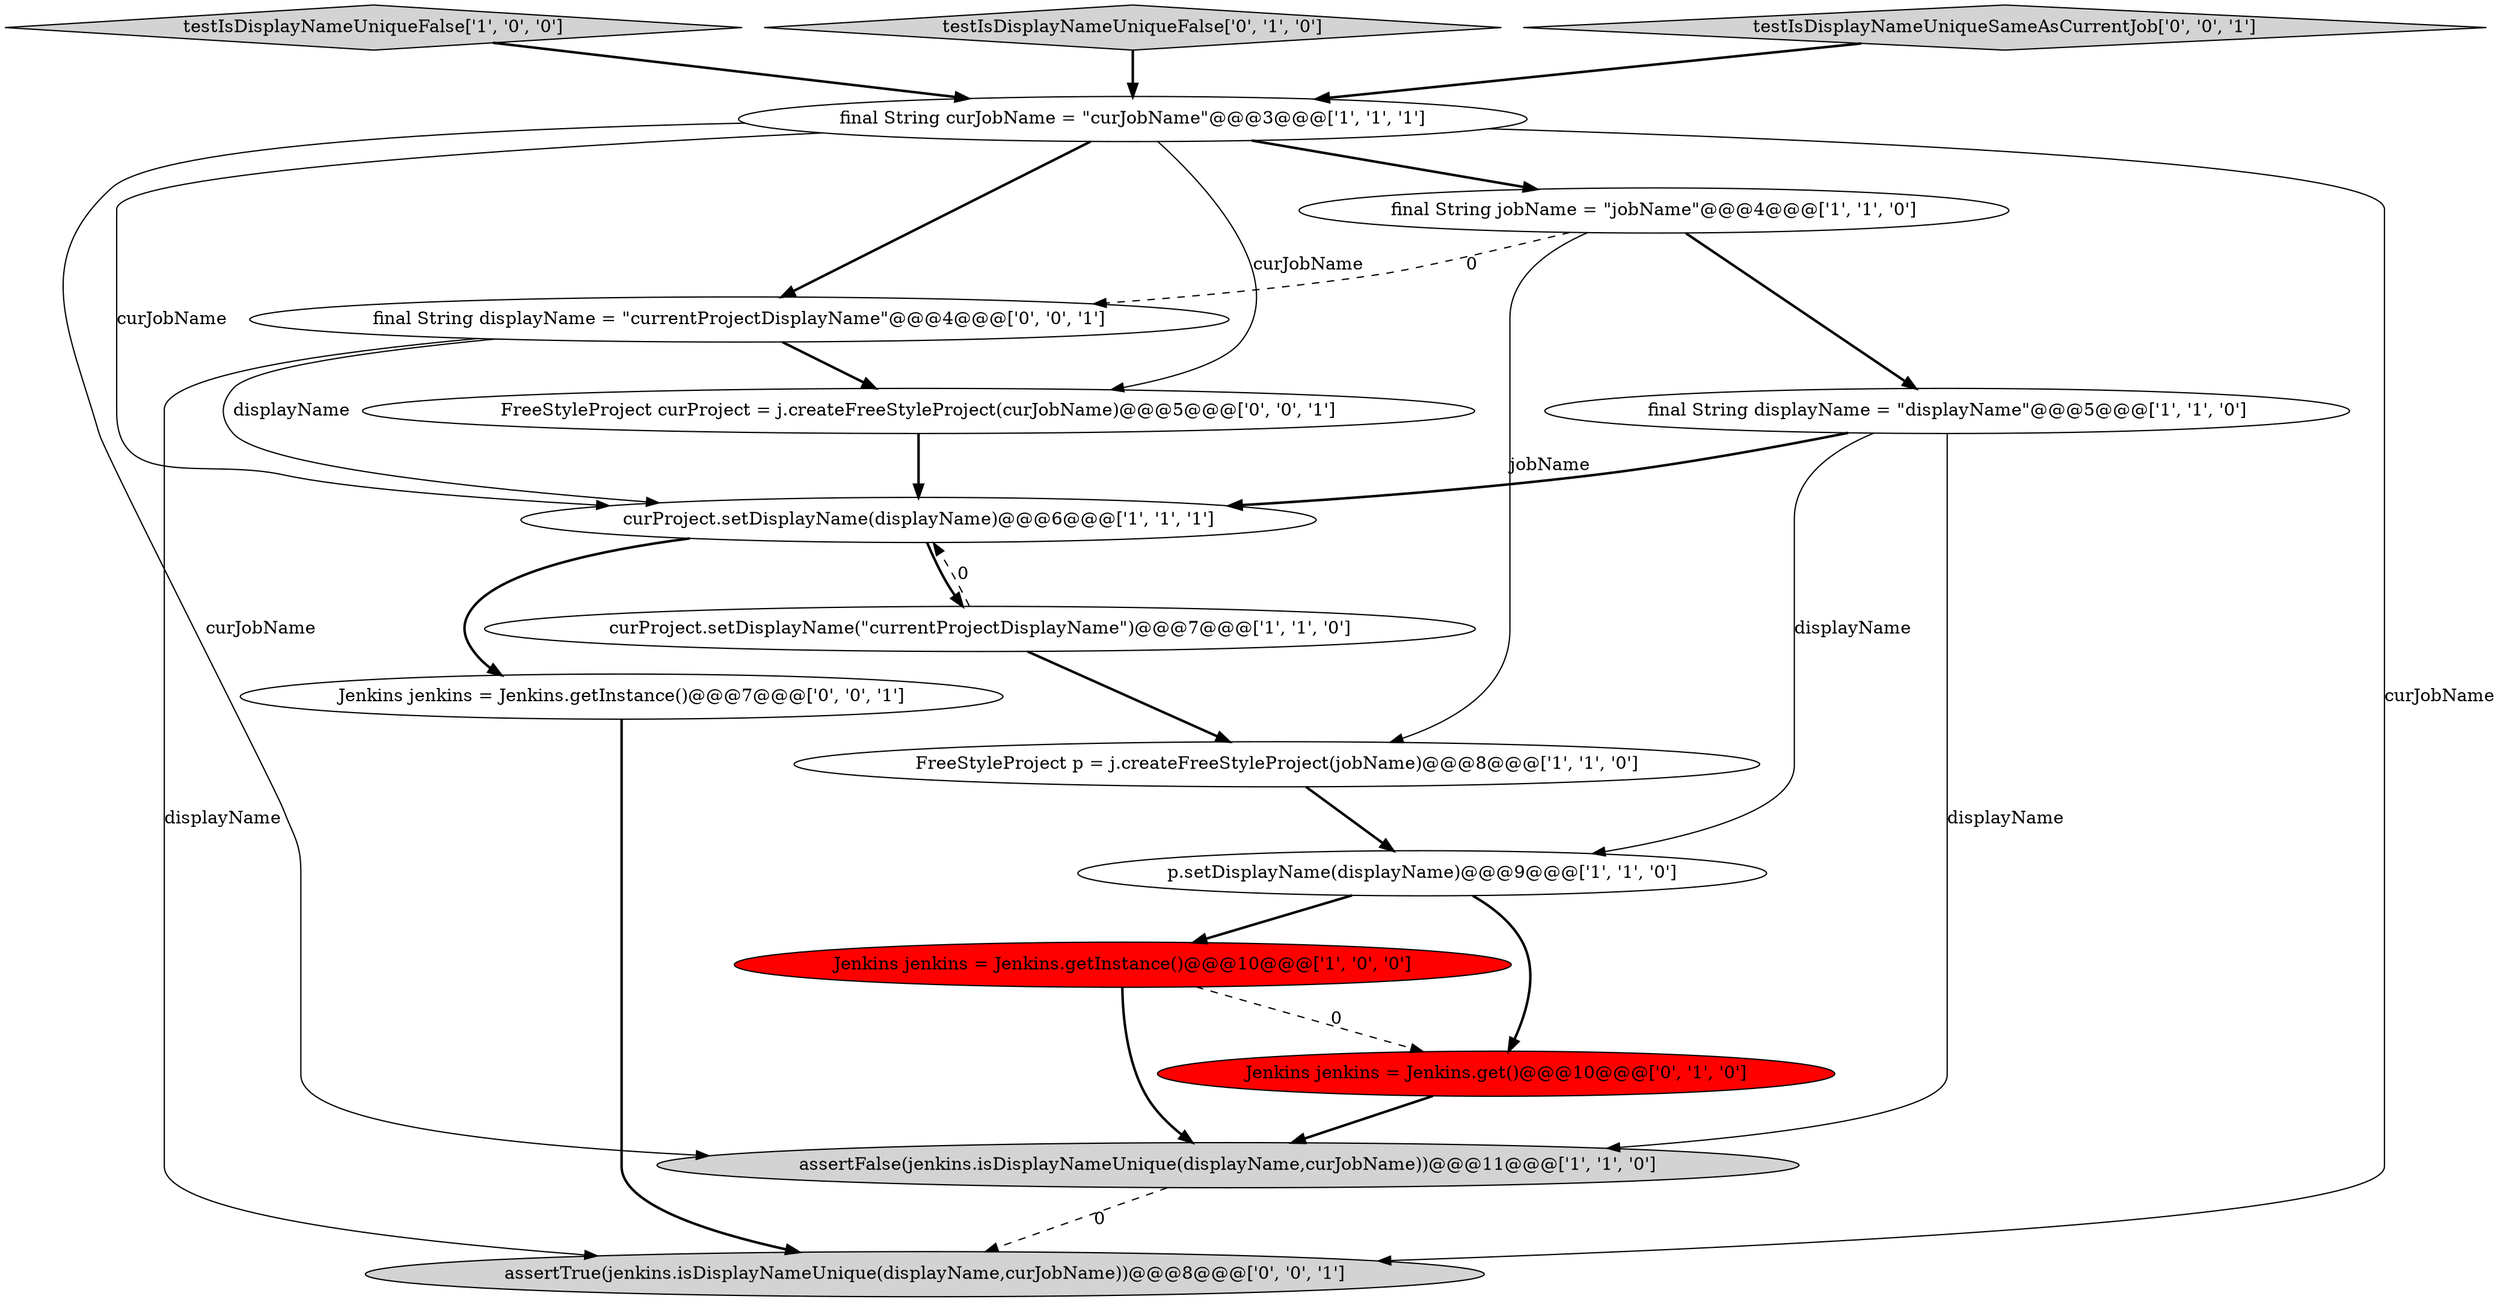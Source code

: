 digraph {
4 [style = filled, label = "curProject.setDisplayName(displayName)@@@6@@@['1', '1', '1']", fillcolor = white, shape = ellipse image = "AAA0AAABBB1BBB"];
3 [style = filled, label = "final String jobName = \"jobName\"@@@4@@@['1', '1', '0']", fillcolor = white, shape = ellipse image = "AAA0AAABBB1BBB"];
5 [style = filled, label = "assertFalse(jenkins.isDisplayNameUnique(displayName,curJobName))@@@11@@@['1', '1', '0']", fillcolor = lightgray, shape = ellipse image = "AAA0AAABBB1BBB"];
0 [style = filled, label = "testIsDisplayNameUniqueFalse['1', '0', '0']", fillcolor = lightgray, shape = diamond image = "AAA0AAABBB1BBB"];
8 [style = filled, label = "curProject.setDisplayName(\"currentProjectDisplayName\")@@@7@@@['1', '1', '0']", fillcolor = white, shape = ellipse image = "AAA0AAABBB1BBB"];
12 [style = filled, label = "FreeStyleProject curProject = j.createFreeStyleProject(curJobName)@@@5@@@['0', '0', '1']", fillcolor = white, shape = ellipse image = "AAA0AAABBB3BBB"];
2 [style = filled, label = "final String curJobName = \"curJobName\"@@@3@@@['1', '1', '1']", fillcolor = white, shape = ellipse image = "AAA0AAABBB1BBB"];
10 [style = filled, label = "Jenkins jenkins = Jenkins.get()@@@10@@@['0', '1', '0']", fillcolor = red, shape = ellipse image = "AAA1AAABBB2BBB"];
6 [style = filled, label = "Jenkins jenkins = Jenkins.getInstance()@@@10@@@['1', '0', '0']", fillcolor = red, shape = ellipse image = "AAA1AAABBB1BBB"];
11 [style = filled, label = "testIsDisplayNameUniqueFalse['0', '1', '0']", fillcolor = lightgray, shape = diamond image = "AAA0AAABBB2BBB"];
14 [style = filled, label = "final String displayName = \"currentProjectDisplayName\"@@@4@@@['0', '0', '1']", fillcolor = white, shape = ellipse image = "AAA0AAABBB3BBB"];
15 [style = filled, label = "assertTrue(jenkins.isDisplayNameUnique(displayName,curJobName))@@@8@@@['0', '0', '1']", fillcolor = lightgray, shape = ellipse image = "AAA0AAABBB3BBB"];
16 [style = filled, label = "Jenkins jenkins = Jenkins.getInstance()@@@7@@@['0', '0', '1']", fillcolor = white, shape = ellipse image = "AAA0AAABBB3BBB"];
9 [style = filled, label = "final String displayName = \"displayName\"@@@5@@@['1', '1', '0']", fillcolor = white, shape = ellipse image = "AAA0AAABBB1BBB"];
1 [style = filled, label = "FreeStyleProject p = j.createFreeStyleProject(jobName)@@@8@@@['1', '1', '0']", fillcolor = white, shape = ellipse image = "AAA0AAABBB1BBB"];
7 [style = filled, label = "p.setDisplayName(displayName)@@@9@@@['1', '1', '0']", fillcolor = white, shape = ellipse image = "AAA0AAABBB1BBB"];
13 [style = filled, label = "testIsDisplayNameUniqueSameAsCurrentJob['0', '0', '1']", fillcolor = lightgray, shape = diamond image = "AAA0AAABBB3BBB"];
16->15 [style = bold, label=""];
7->10 [style = bold, label=""];
9->4 [style = bold, label=""];
2->3 [style = bold, label=""];
2->5 [style = solid, label="curJobName"];
0->2 [style = bold, label=""];
2->15 [style = solid, label="curJobName"];
2->4 [style = solid, label="curJobName"];
1->7 [style = bold, label=""];
11->2 [style = bold, label=""];
6->10 [style = dashed, label="0"];
3->9 [style = bold, label=""];
8->1 [style = bold, label=""];
6->5 [style = bold, label=""];
3->1 [style = solid, label="jobName"];
2->12 [style = solid, label="curJobName"];
14->4 [style = solid, label="displayName"];
10->5 [style = bold, label=""];
14->15 [style = solid, label="displayName"];
12->4 [style = bold, label=""];
14->12 [style = bold, label=""];
2->14 [style = bold, label=""];
7->6 [style = bold, label=""];
4->8 [style = bold, label=""];
8->4 [style = dashed, label="0"];
3->14 [style = dashed, label="0"];
5->15 [style = dashed, label="0"];
4->16 [style = bold, label=""];
9->7 [style = solid, label="displayName"];
13->2 [style = bold, label=""];
9->5 [style = solid, label="displayName"];
}
